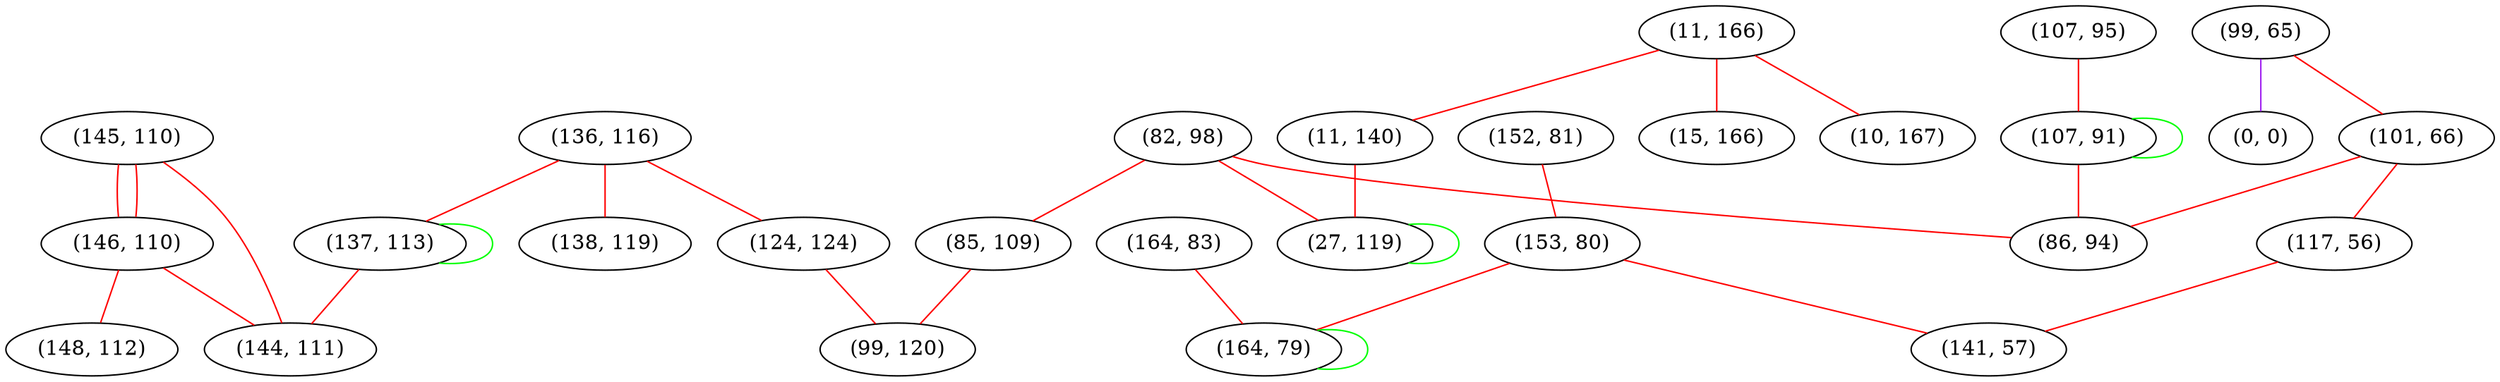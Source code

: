graph "" {
"(164, 83)";
"(99, 65)";
"(136, 116)";
"(0, 0)";
"(137, 113)";
"(101, 66)";
"(11, 166)";
"(82, 98)";
"(145, 110)";
"(124, 124)";
"(152, 81)";
"(107, 95)";
"(138, 119)";
"(85, 109)";
"(117, 56)";
"(153, 80)";
"(146, 110)";
"(10, 167)";
"(141, 57)";
"(164, 79)";
"(15, 166)";
"(107, 91)";
"(144, 111)";
"(11, 140)";
"(148, 112)";
"(99, 120)";
"(27, 119)";
"(86, 94)";
"(164, 83)" -- "(164, 79)"  [color=red, key=0, weight=1];
"(99, 65)" -- "(0, 0)"  [color=purple, key=0, weight=4];
"(99, 65)" -- "(101, 66)"  [color=red, key=0, weight=1];
"(136, 116)" -- "(138, 119)"  [color=red, key=0, weight=1];
"(136, 116)" -- "(124, 124)"  [color=red, key=0, weight=1];
"(136, 116)" -- "(137, 113)"  [color=red, key=0, weight=1];
"(137, 113)" -- "(137, 113)"  [color=green, key=0, weight=2];
"(137, 113)" -- "(144, 111)"  [color=red, key=0, weight=1];
"(101, 66)" -- "(117, 56)"  [color=red, key=0, weight=1];
"(101, 66)" -- "(86, 94)"  [color=red, key=0, weight=1];
"(11, 166)" -- "(10, 167)"  [color=red, key=0, weight=1];
"(11, 166)" -- "(15, 166)"  [color=red, key=0, weight=1];
"(11, 166)" -- "(11, 140)"  [color=red, key=0, weight=1];
"(82, 98)" -- "(27, 119)"  [color=red, key=0, weight=1];
"(82, 98)" -- "(85, 109)"  [color=red, key=0, weight=1];
"(82, 98)" -- "(86, 94)"  [color=red, key=0, weight=1];
"(145, 110)" -- "(146, 110)"  [color=red, key=0, weight=1];
"(145, 110)" -- "(146, 110)"  [color=red, key=1, weight=1];
"(145, 110)" -- "(144, 111)"  [color=red, key=0, weight=1];
"(124, 124)" -- "(99, 120)"  [color=red, key=0, weight=1];
"(152, 81)" -- "(153, 80)"  [color=red, key=0, weight=1];
"(107, 95)" -- "(107, 91)"  [color=red, key=0, weight=1];
"(85, 109)" -- "(99, 120)"  [color=red, key=0, weight=1];
"(117, 56)" -- "(141, 57)"  [color=red, key=0, weight=1];
"(153, 80)" -- "(141, 57)"  [color=red, key=0, weight=1];
"(153, 80)" -- "(164, 79)"  [color=red, key=0, weight=1];
"(146, 110)" -- "(144, 111)"  [color=red, key=0, weight=1];
"(146, 110)" -- "(148, 112)"  [color=red, key=0, weight=1];
"(164, 79)" -- "(164, 79)"  [color=green, key=0, weight=2];
"(107, 91)" -- "(107, 91)"  [color=green, key=0, weight=2];
"(107, 91)" -- "(86, 94)"  [color=red, key=0, weight=1];
"(11, 140)" -- "(27, 119)"  [color=red, key=0, weight=1];
"(27, 119)" -- "(27, 119)"  [color=green, key=0, weight=2];
}
